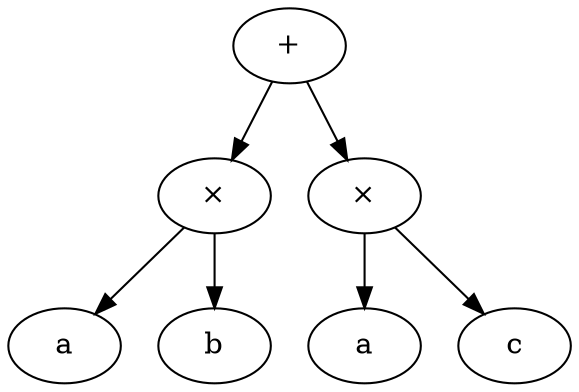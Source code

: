 strict digraph distrib2 {
a1, a2 [label="a"];
b [label="b"];
c [label="c"];
mult1, mult2 [label="&times;"];
plus [label="+"];
plus -> {mult1, mult2};
mult1 -> {a1, b};
mult2 -> {a2, c};
}